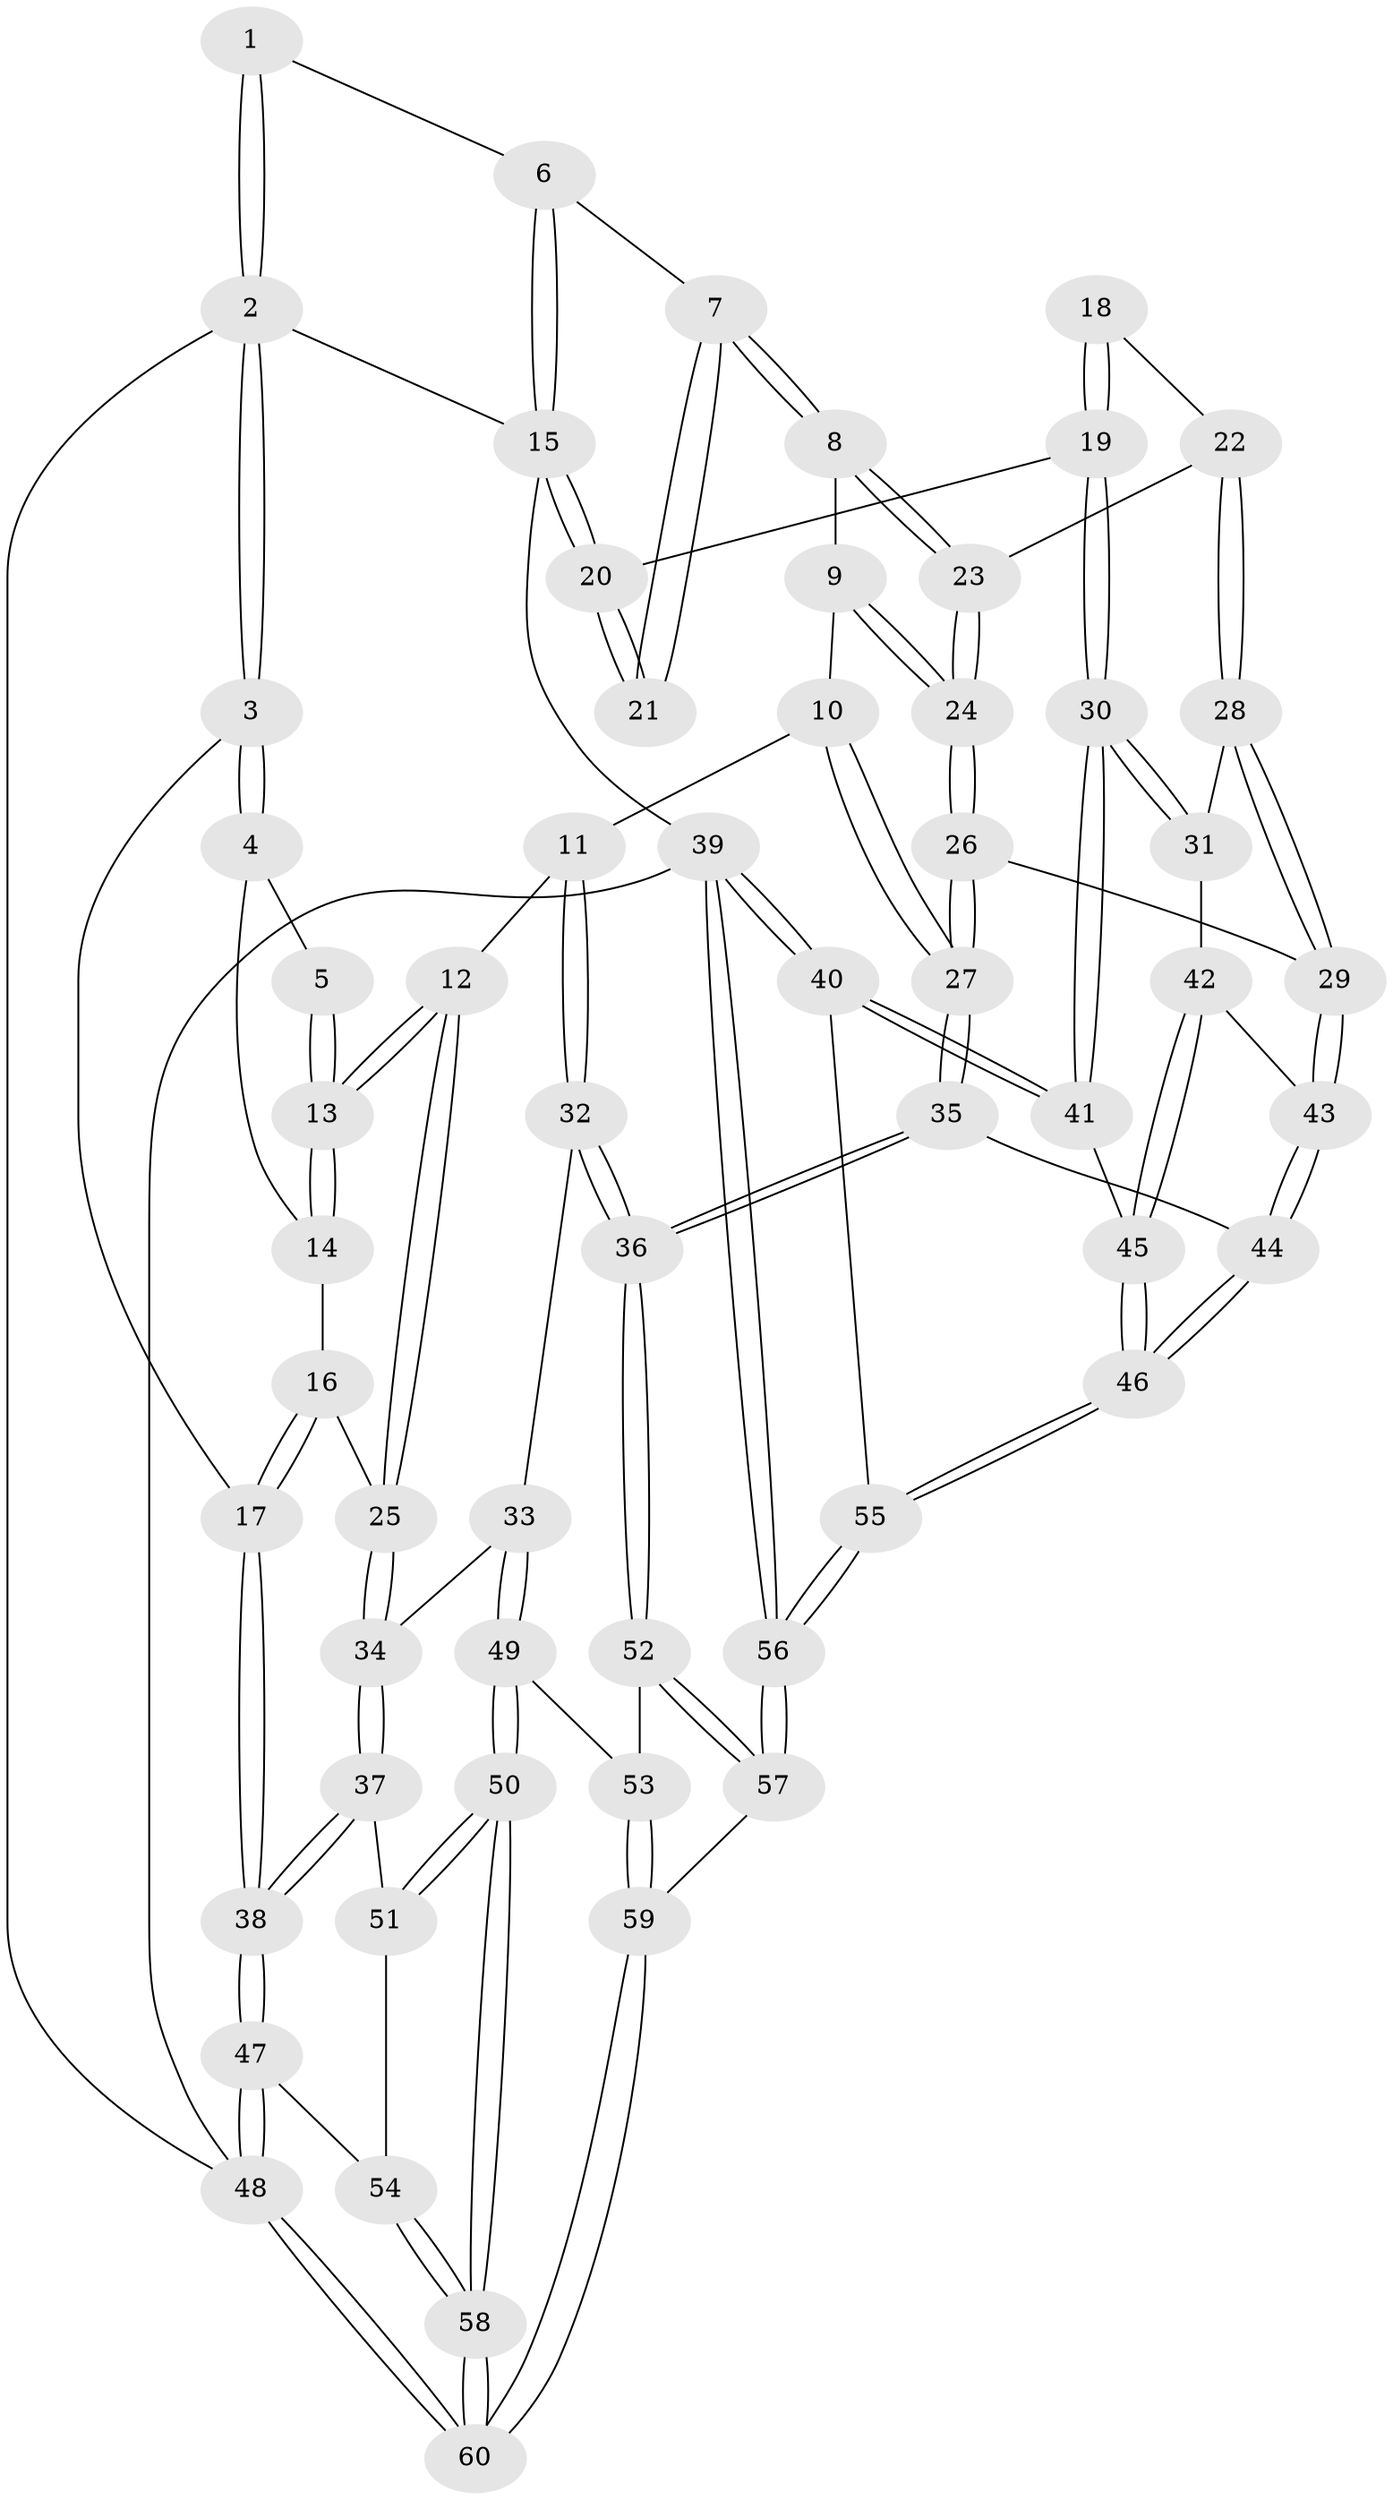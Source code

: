 // Generated by graph-tools (version 1.1) at 2025/51/03/09/25 03:51:09]
// undirected, 60 vertices, 147 edges
graph export_dot {
graph [start="1"]
  node [color=gray90,style=filled];
  1 [pos="+0.45608752551838083+0"];
  2 [pos="+0+0"];
  3 [pos="+0+0.1432725925635055"];
  4 [pos="+0.19218294895326027+0.16463474310783868"];
  5 [pos="+0.32976318939969845+0.0742768280983352"];
  6 [pos="+0.5163248244487799+0"];
  7 [pos="+0.5658949840468359+0.09012425827438228"];
  8 [pos="+0.5627376498744872+0.13548806638271946"];
  9 [pos="+0.5472364221270426+0.1805856964962079"];
  10 [pos="+0.41120293477844466+0.39992119920281266"];
  11 [pos="+0.336531889147972+0.41983076457042223"];
  12 [pos="+0.3233815356495898+0.41738981974878614"];
  13 [pos="+0.30678781531466565+0.38453534862047095"];
  14 [pos="+0.20272580688494551+0.2637694501525242"];
  15 [pos="+1+0"];
  16 [pos="+0.11179600720855544+0.378469600109665"];
  17 [pos="+0+0.3943817823425851"];
  18 [pos="+0.8723484781044092+0.23136931243516246"];
  19 [pos="+1+0.12658724454215614"];
  20 [pos="+1+0.03219484104297354"];
  21 [pos="+0.5860358752219172+0.09743546410779237"];
  22 [pos="+0.809571803707057+0.42261396851362387"];
  23 [pos="+0.7589696744651594+0.4191710395114326"];
  24 [pos="+0.6294845897574093+0.49979839952295657"];
  25 [pos="+0.24461816663070957+0.45252874492433925"];
  26 [pos="+0.6065754822666772+0.5342093232229959"];
  27 [pos="+0.5632346629965408+0.5550134601878852"];
  28 [pos="+0.8122298949226131+0.42520299515742005"];
  29 [pos="+0.7402016368992513+0.6126779826569548"];
  30 [pos="+1+0.5639012884654986"];
  31 [pos="+0.8934919685874954+0.4793501743915409"];
  32 [pos="+0.3703424292225399+0.6996207735672867"];
  33 [pos="+0.1703180796071203+0.6763974327561506"];
  34 [pos="+0.1284661986966693+0.6570447028170981"];
  35 [pos="+0.48702809971854505+0.7291593940364536"];
  36 [pos="+0.466914334223887+0.7532915361142135"];
  37 [pos="+0.10312979713866754+0.6587988856721084"];
  38 [pos="+0+0.6245205149380095"];
  39 [pos="+1+1"];
  40 [pos="+1+0.7581150088825526"];
  41 [pos="+1+0.6050650929271328"];
  42 [pos="+0.76629351680733+0.6228098561474859"];
  43 [pos="+0.7454374891305436+0.6183957159254775"];
  44 [pos="+0.6993488688825747+0.7097293063390349"];
  45 [pos="+0.8841376461918304+0.7084637228258996"];
  46 [pos="+0.8023701159874088+0.8203598789562082"];
  47 [pos="+0+0.8001946738688704"];
  48 [pos="+0+1"];
  49 [pos="+0.22308755363830424+0.8912772111314289"];
  50 [pos="+0.19229395074412534+0.9192863025445203"];
  51 [pos="+0.11848788311859815+0.8566489406473352"];
  52 [pos="+0.4768431590439998+0.8333603819670001"];
  53 [pos="+0.2551796792581906+0.8905871647767641"];
  54 [pos="+0.05599260675893926+0.9044946238315481"];
  55 [pos="+0.7664406140313338+0.9727334265651587"];
  56 [pos="+0.6673481681115437+1"];
  57 [pos="+0.6184369993113513+1"];
  58 [pos="+0.15127097093852032+1"];
  59 [pos="+0.37340203797387167+1"];
  60 [pos="+0.14990711336291085+1"];
  1 -- 2;
  1 -- 2;
  1 -- 6;
  2 -- 3;
  2 -- 3;
  2 -- 15;
  2 -- 48;
  3 -- 4;
  3 -- 4;
  3 -- 17;
  4 -- 5;
  4 -- 14;
  5 -- 13;
  5 -- 13;
  6 -- 7;
  6 -- 15;
  6 -- 15;
  7 -- 8;
  7 -- 8;
  7 -- 21;
  7 -- 21;
  8 -- 9;
  8 -- 23;
  8 -- 23;
  9 -- 10;
  9 -- 24;
  9 -- 24;
  10 -- 11;
  10 -- 27;
  10 -- 27;
  11 -- 12;
  11 -- 32;
  11 -- 32;
  12 -- 13;
  12 -- 13;
  12 -- 25;
  12 -- 25;
  13 -- 14;
  13 -- 14;
  14 -- 16;
  15 -- 20;
  15 -- 20;
  15 -- 39;
  16 -- 17;
  16 -- 17;
  16 -- 25;
  17 -- 38;
  17 -- 38;
  18 -- 19;
  18 -- 19;
  18 -- 22;
  19 -- 20;
  19 -- 30;
  19 -- 30;
  20 -- 21;
  20 -- 21;
  22 -- 23;
  22 -- 28;
  22 -- 28;
  23 -- 24;
  23 -- 24;
  24 -- 26;
  24 -- 26;
  25 -- 34;
  25 -- 34;
  26 -- 27;
  26 -- 27;
  26 -- 29;
  27 -- 35;
  27 -- 35;
  28 -- 29;
  28 -- 29;
  28 -- 31;
  29 -- 43;
  29 -- 43;
  30 -- 31;
  30 -- 31;
  30 -- 41;
  30 -- 41;
  31 -- 42;
  32 -- 33;
  32 -- 36;
  32 -- 36;
  33 -- 34;
  33 -- 49;
  33 -- 49;
  34 -- 37;
  34 -- 37;
  35 -- 36;
  35 -- 36;
  35 -- 44;
  36 -- 52;
  36 -- 52;
  37 -- 38;
  37 -- 38;
  37 -- 51;
  38 -- 47;
  38 -- 47;
  39 -- 40;
  39 -- 40;
  39 -- 56;
  39 -- 56;
  39 -- 48;
  40 -- 41;
  40 -- 41;
  40 -- 55;
  41 -- 45;
  42 -- 43;
  42 -- 45;
  42 -- 45;
  43 -- 44;
  43 -- 44;
  44 -- 46;
  44 -- 46;
  45 -- 46;
  45 -- 46;
  46 -- 55;
  46 -- 55;
  47 -- 48;
  47 -- 48;
  47 -- 54;
  48 -- 60;
  48 -- 60;
  49 -- 50;
  49 -- 50;
  49 -- 53;
  50 -- 51;
  50 -- 51;
  50 -- 58;
  50 -- 58;
  51 -- 54;
  52 -- 53;
  52 -- 57;
  52 -- 57;
  53 -- 59;
  53 -- 59;
  54 -- 58;
  54 -- 58;
  55 -- 56;
  55 -- 56;
  56 -- 57;
  56 -- 57;
  57 -- 59;
  58 -- 60;
  58 -- 60;
  59 -- 60;
  59 -- 60;
}
